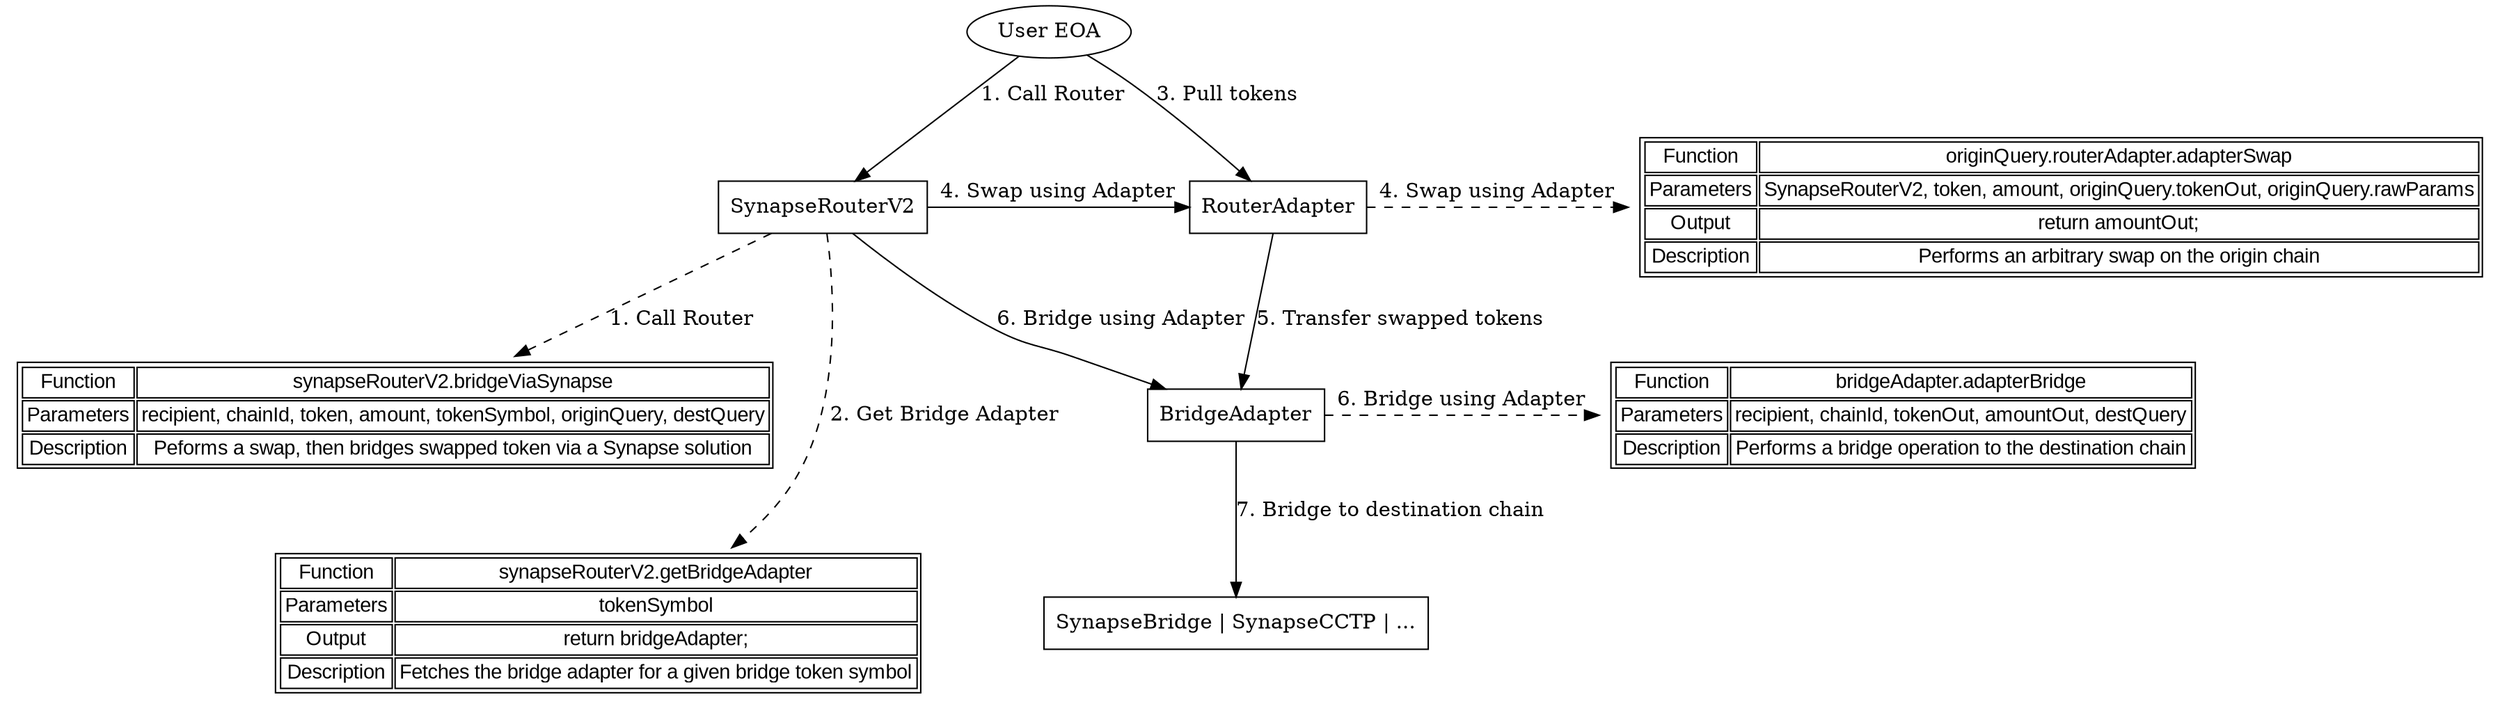 digraph {
    user [label = "User EOA";];
    router [label = "SynapseRouterV2";shape = rect;];
    routerAdapter [label = "RouterAdapter";shape = rect;];
    bridgeAdapter [label = "BridgeAdapter";shape = rect;];
    bridge [label = "SynapseBridge | SynapseCCTP | ...";shape = rect;];
    node [shape = none; fontname = "Arial";];
    routerBridge [label = <
        <TABLE>
        <TR>
        <TD>Function</TD>
        <TD>synapseRouterV2.bridgeViaSynapse</TD>
        </TR>
        <TR>
        <TD>Parameters</TD>
        <TD>recipient, chainId, token, amount, tokenSymbol, originQuery, destQuery</TD>
        </TR>
        <TR>
        <TD>Description</TD>
        <TD>Peforms a swap, then bridges swapped token via a Synapse solution</TD>
        </TR>
        </TABLE>
        >;];
    adapterSwap [label = <
        <TABLE>
        <TR>
        <TD>Function</TD>
        <TD>originQuery.routerAdapter.adapterSwap</TD>
        </TR>
        <TR>
        <TD>Parameters</TD>
        <TD>SynapseRouterV2, token, amount, originQuery.tokenOut, originQuery.rawParams</TD>
        </TR>
        <TR>
        <TD>Output</TD>
        <TD>return amountOut;</TD>
        </TR>
        <TR>
        <TD>Description</TD>
        <TD>Performs an arbitrary swap on the origin chain</TD>
        </TR>
        </TABLE>
        >;];
    getBridgeAdapter [label = <
        <TABLE>
        <TR>
        <TD>Function</TD>
        <TD>synapseRouterV2.getBridgeAdapter</TD>
        </TR>
        <TR>
        <TD>Parameters</TD>
        <TD>tokenSymbol</TD>
        </TR>
        <TR>
        <TD>Output</TD>
        <TD>return bridgeAdapter;</TD>
        </TR>
        <TR>
        <TD>Description</TD>
        <TD>Fetches the bridge adapter for a given bridge token symbol</TD>
        </TR>
        </TABLE>
        >;];
    adapterBridge [label = <
        <TABLE>
        <TR>
        <TD>Function</TD>
        <TD>bridgeAdapter.adapterBridge</TD>
        </TR>
        <TR>
        <TD>Parameters</TD>
        <TD>recipient, chainId, tokenOut, amountOut, destQuery</TD>
        </TR>
        <TR>
        <TD>Description</TD>
        <TD>Performs a bridge operation to the destination chain</TD>
        </TR>
        </TABLE>
        >;];
    
    user -> router [label = "1. Call Router";];
    router -> routerBridge [label = "1. Call Router"; style = dashed;];
    
    router -> getBridgeAdapter [label = "2. Get Bridge Adapter"; style = dashed;];
    
    user -> routerAdapter [label = "3. Pull tokens";];
    
    router -> routerAdapter [label = "4. Swap using Adapter";];
    routerAdapter -> adapterSwap [label = "4. Swap using Adapter"; style = dashed;];
    
    routerAdapter -> bridgeAdapter [label = "5. Transfer swapped tokens";];
    router -> bridgeAdapter [label = "6. Bridge using Adapter";];
    bridgeAdapter -> adapterBridge [label = "6. Bridge using Adapter"; style = dashed;];
    
    bridgeAdapter -> bridge [label = "7. Bridge to destination chain";];
    
    routerBridge -> getBridgeAdapter [style = invis;];
    
    subgraph {
        rank = same;
        router;
        routerAdapter;
        adapterSwap;
    }
    
    subgraph {
        rank = same;
        bridgeAdapter;
        adapterBridge;
    }
}